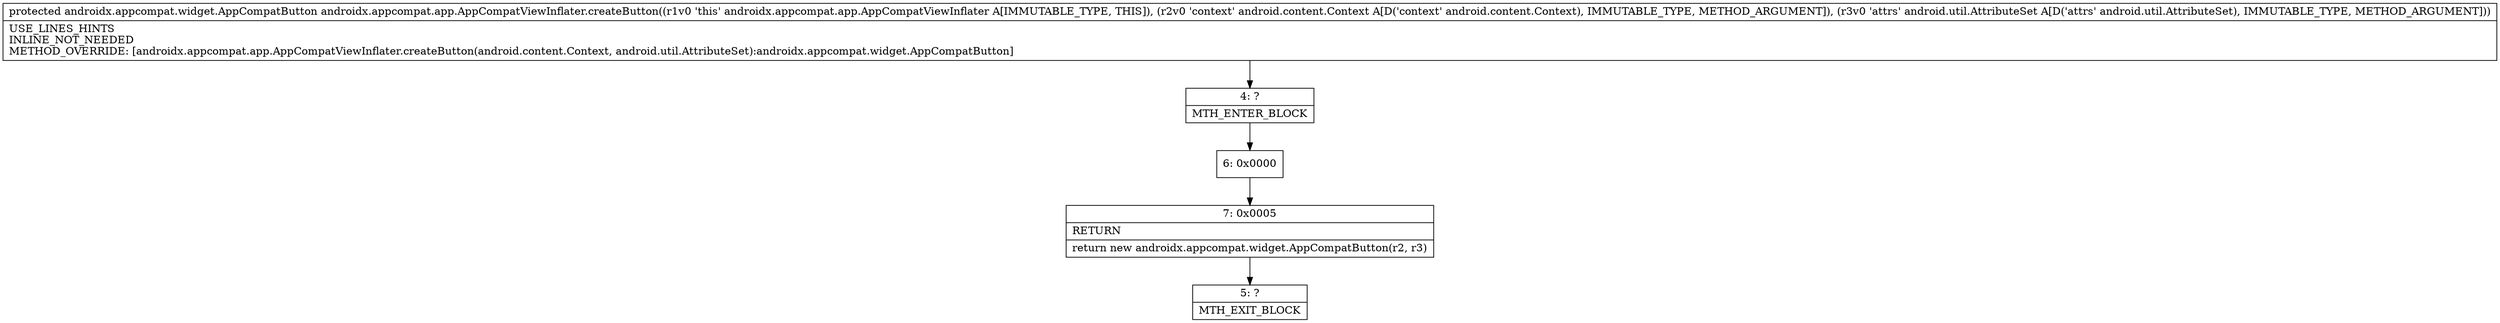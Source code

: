 digraph "CFG forandroidx.appcompat.app.AppCompatViewInflater.createButton(Landroid\/content\/Context;Landroid\/util\/AttributeSet;)Landroidx\/appcompat\/widget\/AppCompatButton;" {
Node_4 [shape=record,label="{4\:\ ?|MTH_ENTER_BLOCK\l}"];
Node_6 [shape=record,label="{6\:\ 0x0000}"];
Node_7 [shape=record,label="{7\:\ 0x0005|RETURN\l|return new androidx.appcompat.widget.AppCompatButton(r2, r3)\l}"];
Node_5 [shape=record,label="{5\:\ ?|MTH_EXIT_BLOCK\l}"];
MethodNode[shape=record,label="{protected androidx.appcompat.widget.AppCompatButton androidx.appcompat.app.AppCompatViewInflater.createButton((r1v0 'this' androidx.appcompat.app.AppCompatViewInflater A[IMMUTABLE_TYPE, THIS]), (r2v0 'context' android.content.Context A[D('context' android.content.Context), IMMUTABLE_TYPE, METHOD_ARGUMENT]), (r3v0 'attrs' android.util.AttributeSet A[D('attrs' android.util.AttributeSet), IMMUTABLE_TYPE, METHOD_ARGUMENT]))  | USE_LINES_HINTS\lINLINE_NOT_NEEDED\lMETHOD_OVERRIDE: [androidx.appcompat.app.AppCompatViewInflater.createButton(android.content.Context, android.util.AttributeSet):androidx.appcompat.widget.AppCompatButton]\l}"];
MethodNode -> Node_4;Node_4 -> Node_6;
Node_6 -> Node_7;
Node_7 -> Node_5;
}

